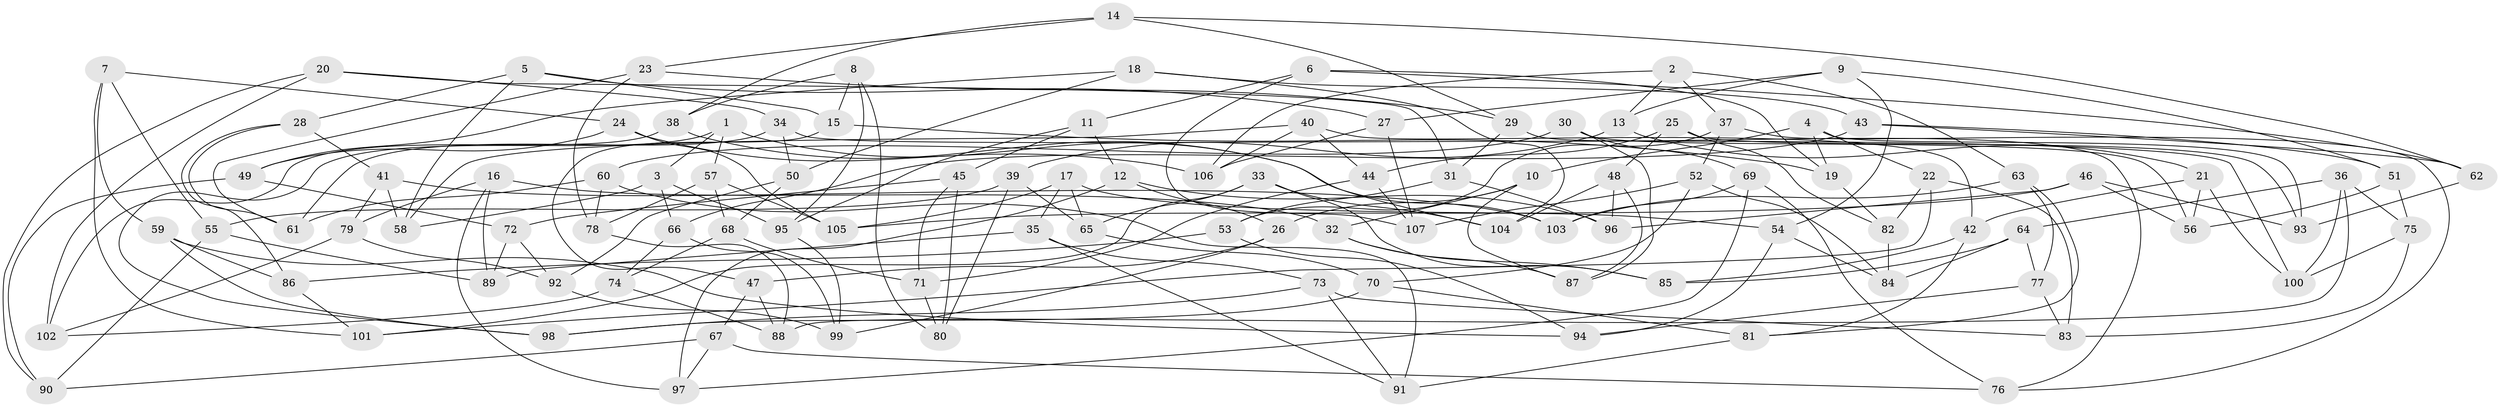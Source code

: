 // coarse degree distribution, {6: 0.5454545454545454, 5: 0.07575757575757576, 4: 0.36363636363636365, 3: 0.015151515151515152}
// Generated by graph-tools (version 1.1) at 2025/52/02/27/25 19:52:30]
// undirected, 107 vertices, 214 edges
graph export_dot {
graph [start="1"]
  node [color=gray90,style=filled];
  1;
  2;
  3;
  4;
  5;
  6;
  7;
  8;
  9;
  10;
  11;
  12;
  13;
  14;
  15;
  16;
  17;
  18;
  19;
  20;
  21;
  22;
  23;
  24;
  25;
  26;
  27;
  28;
  29;
  30;
  31;
  32;
  33;
  34;
  35;
  36;
  37;
  38;
  39;
  40;
  41;
  42;
  43;
  44;
  45;
  46;
  47;
  48;
  49;
  50;
  51;
  52;
  53;
  54;
  55;
  56;
  57;
  58;
  59;
  60;
  61;
  62;
  63;
  64;
  65;
  66;
  67;
  68;
  69;
  70;
  71;
  72;
  73;
  74;
  75;
  76;
  77;
  78;
  79;
  80;
  81;
  82;
  83;
  84;
  85;
  86;
  87;
  88;
  89;
  90;
  91;
  92;
  93;
  94;
  95;
  96;
  97;
  98;
  99;
  100;
  101;
  102;
  103;
  104;
  105;
  106;
  107;
  1 -- 57;
  1 -- 98;
  1 -- 3;
  1 -- 104;
  2 -- 106;
  2 -- 37;
  2 -- 13;
  2 -- 63;
  3 -- 95;
  3 -- 66;
  3 -- 58;
  4 -- 93;
  4 -- 22;
  4 -- 19;
  4 -- 10;
  5 -- 28;
  5 -- 27;
  5 -- 15;
  5 -- 58;
  6 -- 11;
  6 -- 62;
  6 -- 107;
  6 -- 19;
  7 -- 101;
  7 -- 55;
  7 -- 24;
  7 -- 59;
  8 -- 15;
  8 -- 95;
  8 -- 38;
  8 -- 80;
  9 -- 27;
  9 -- 51;
  9 -- 13;
  9 -- 54;
  10 -- 32;
  10 -- 87;
  10 -- 26;
  11 -- 45;
  11 -- 12;
  11 -- 95;
  12 -- 26;
  12 -- 96;
  12 -- 97;
  13 -- 39;
  13 -- 21;
  14 -- 29;
  14 -- 38;
  14 -- 23;
  14 -- 62;
  15 -- 19;
  15 -- 47;
  16 -- 89;
  16 -- 97;
  16 -- 79;
  16 -- 32;
  17 -- 54;
  17 -- 65;
  17 -- 35;
  17 -- 105;
  18 -- 43;
  18 -- 50;
  18 -- 104;
  18 -- 49;
  19 -- 82;
  20 -- 102;
  20 -- 34;
  20 -- 31;
  20 -- 90;
  21 -- 100;
  21 -- 56;
  21 -- 42;
  22 -- 82;
  22 -- 83;
  22 -- 101;
  23 -- 78;
  23 -- 61;
  23 -- 29;
  24 -- 49;
  24 -- 106;
  24 -- 105;
  25 -- 48;
  25 -- 44;
  25 -- 82;
  25 -- 93;
  26 -- 99;
  26 -- 47;
  27 -- 106;
  27 -- 107;
  28 -- 61;
  28 -- 86;
  28 -- 41;
  29 -- 76;
  29 -- 31;
  30 -- 69;
  30 -- 56;
  30 -- 87;
  30 -- 60;
  31 -- 53;
  31 -- 96;
  32 -- 85;
  32 -- 87;
  33 -- 104;
  33 -- 85;
  33 -- 101;
  33 -- 65;
  34 -- 61;
  34 -- 100;
  34 -- 50;
  35 -- 89;
  35 -- 73;
  35 -- 91;
  36 -- 75;
  36 -- 100;
  36 -- 88;
  36 -- 64;
  37 -- 52;
  37 -- 53;
  37 -- 76;
  38 -- 102;
  38 -- 103;
  39 -- 65;
  39 -- 80;
  39 -- 55;
  40 -- 44;
  40 -- 42;
  40 -- 106;
  40 -- 58;
  41 -- 103;
  41 -- 58;
  41 -- 79;
  42 -- 85;
  42 -- 81;
  43 -- 62;
  43 -- 51;
  43 -- 66;
  44 -- 107;
  44 -- 71;
  45 -- 72;
  45 -- 71;
  45 -- 80;
  46 -- 105;
  46 -- 93;
  46 -- 56;
  46 -- 96;
  47 -- 88;
  47 -- 67;
  48 -- 104;
  48 -- 87;
  48 -- 96;
  49 -- 72;
  49 -- 90;
  50 -- 92;
  50 -- 68;
  51 -- 56;
  51 -- 75;
  52 -- 70;
  52 -- 107;
  52 -- 84;
  53 -- 86;
  53 -- 94;
  54 -- 84;
  54 -- 94;
  55 -- 89;
  55 -- 90;
  57 -- 105;
  57 -- 68;
  57 -- 78;
  59 -- 94;
  59 -- 98;
  59 -- 86;
  60 -- 61;
  60 -- 78;
  60 -- 91;
  62 -- 93;
  63 -- 103;
  63 -- 81;
  63 -- 77;
  64 -- 84;
  64 -- 77;
  64 -- 85;
  65 -- 70;
  66 -- 99;
  66 -- 74;
  67 -- 97;
  67 -- 76;
  67 -- 90;
  68 -- 74;
  68 -- 71;
  69 -- 103;
  69 -- 97;
  69 -- 76;
  70 -- 81;
  70 -- 98;
  71 -- 80;
  72 -- 92;
  72 -- 89;
  73 -- 98;
  73 -- 91;
  73 -- 83;
  74 -- 102;
  74 -- 88;
  75 -- 83;
  75 -- 100;
  77 -- 83;
  77 -- 94;
  78 -- 88;
  79 -- 102;
  79 -- 92;
  81 -- 91;
  82 -- 84;
  86 -- 101;
  92 -- 99;
  95 -- 99;
}
